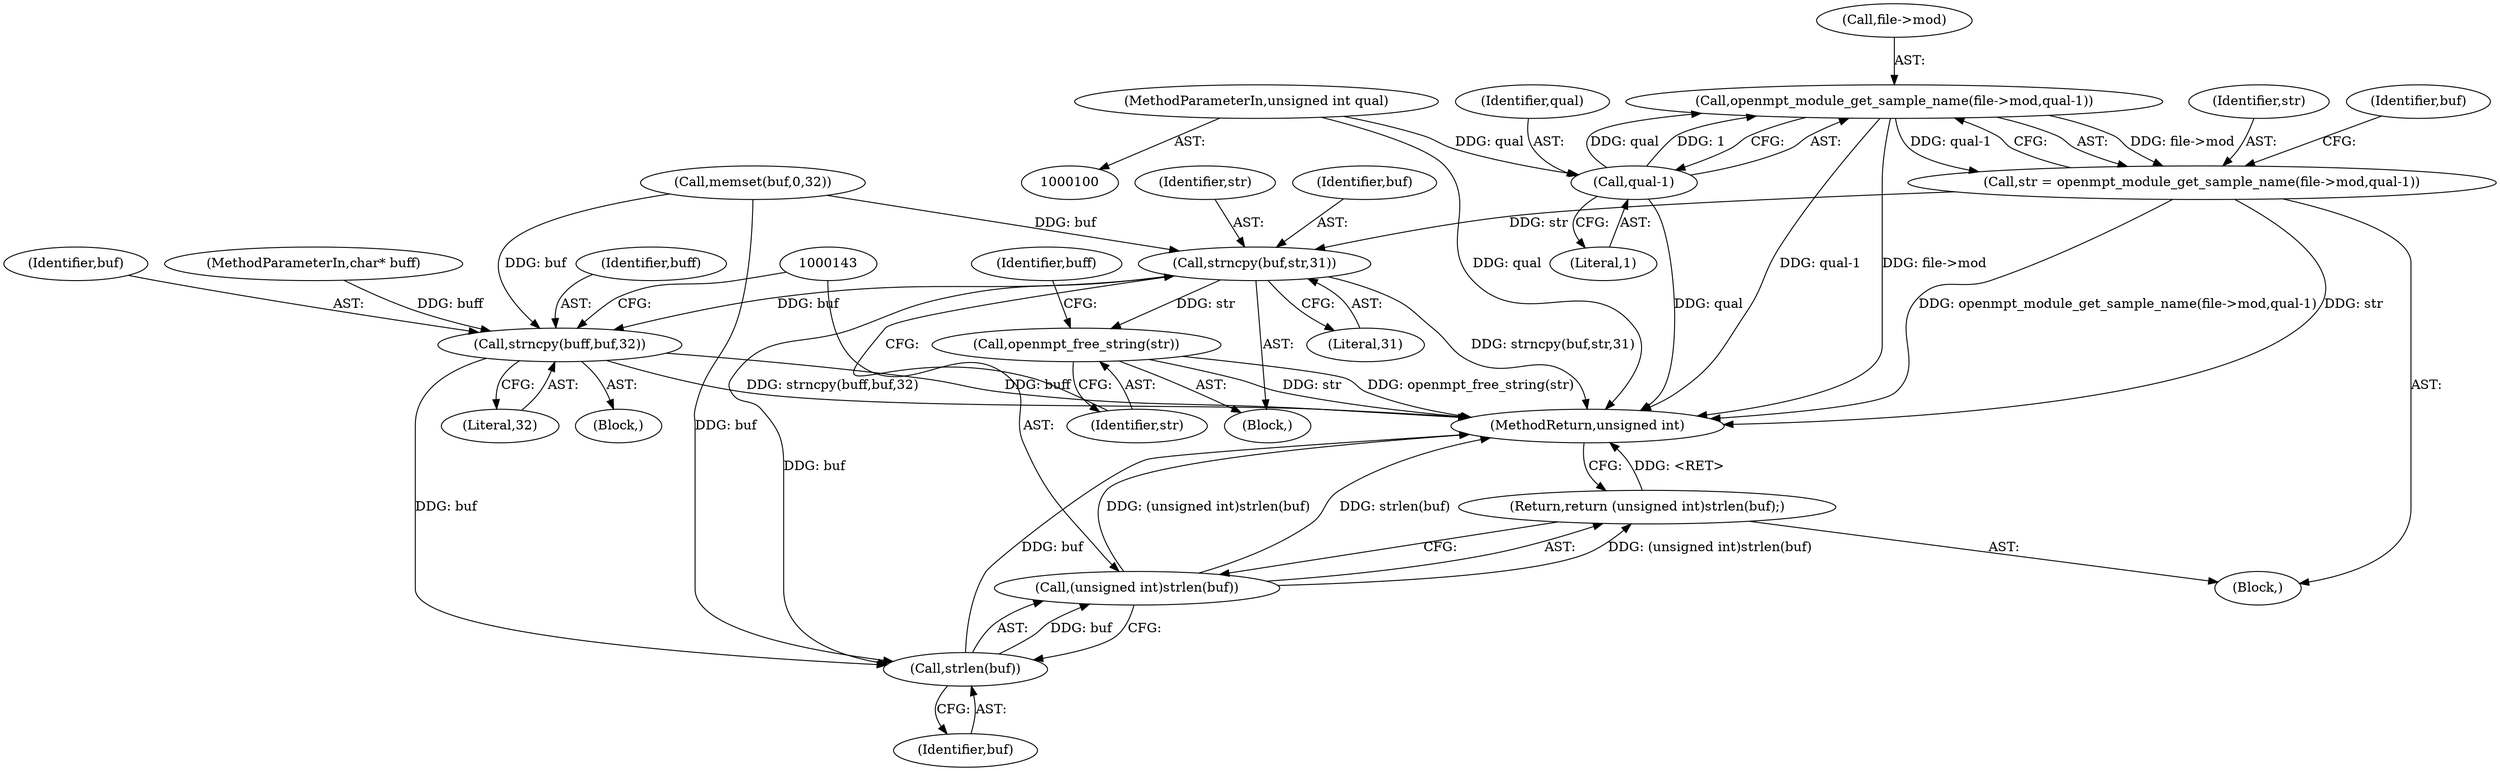 digraph "0_openmpt_927688ddab43c2b203569de79407a899e734fabe_0@API" {
"1000114" [label="(Call,openmpt_module_get_sample_name(file->mod,qual-1))"];
"1000118" [label="(Call,qual-1)"];
"1000102" [label="(MethodParameterIn,unsigned int qual)"];
"1000112" [label="(Call,str = openmpt_module_get_sample_name(file->mod,qual-1))"];
"1000128" [label="(Call,strncpy(buf,str,31))"];
"1000132" [label="(Call,openmpt_free_string(str))"];
"1000137" [label="(Call,strncpy(buff,buf,32))"];
"1000144" [label="(Call,strlen(buf))"];
"1000142" [label="(Call,(unsigned int)strlen(buf))"];
"1000141" [label="(Return,return (unsigned int)strlen(buf);)"];
"1000130" [label="(Identifier,str)"];
"1000113" [label="(Identifier,str)"];
"1000146" [label="(MethodReturn,unsigned int)"];
"1000131" [label="(Literal,31)"];
"1000145" [label="(Identifier,buf)"];
"1000140" [label="(Literal,32)"];
"1000142" [label="(Call,(unsigned int)strlen(buf))"];
"1000115" [label="(Call,file->mod)"];
"1000119" [label="(Identifier,qual)"];
"1000137" [label="(Call,strncpy(buff,buf,32))"];
"1000122" [label="(Identifier,buf)"];
"1000144" [label="(Call,strlen(buf))"];
"1000136" [label="(Block,)"];
"1000114" [label="(Call,openmpt_module_get_sample_name(file->mod,qual-1))"];
"1000127" [label="(Block,)"];
"1000138" [label="(Identifier,buff)"];
"1000132" [label="(Call,openmpt_free_string(str))"];
"1000135" [label="(Identifier,buff)"];
"1000128" [label="(Call,strncpy(buf,str,31))"];
"1000112" [label="(Call,str = openmpt_module_get_sample_name(file->mod,qual-1))"];
"1000139" [label="(Identifier,buf)"];
"1000103" [label="(MethodParameterIn,char* buff)"];
"1000120" [label="(Literal,1)"];
"1000141" [label="(Return,return (unsigned int)strlen(buf);)"];
"1000129" [label="(Identifier,buf)"];
"1000104" [label="(Block,)"];
"1000133" [label="(Identifier,str)"];
"1000118" [label="(Call,qual-1)"];
"1000121" [label="(Call,memset(buf,0,32))"];
"1000102" [label="(MethodParameterIn,unsigned int qual)"];
"1000114" -> "1000112"  [label="AST: "];
"1000114" -> "1000118"  [label="CFG: "];
"1000115" -> "1000114"  [label="AST: "];
"1000118" -> "1000114"  [label="AST: "];
"1000112" -> "1000114"  [label="CFG: "];
"1000114" -> "1000146"  [label="DDG: qual-1"];
"1000114" -> "1000146"  [label="DDG: file->mod"];
"1000114" -> "1000112"  [label="DDG: file->mod"];
"1000114" -> "1000112"  [label="DDG: qual-1"];
"1000118" -> "1000114"  [label="DDG: qual"];
"1000118" -> "1000114"  [label="DDG: 1"];
"1000118" -> "1000120"  [label="CFG: "];
"1000119" -> "1000118"  [label="AST: "];
"1000120" -> "1000118"  [label="AST: "];
"1000118" -> "1000146"  [label="DDG: qual"];
"1000102" -> "1000118"  [label="DDG: qual"];
"1000102" -> "1000100"  [label="AST: "];
"1000102" -> "1000146"  [label="DDG: qual"];
"1000112" -> "1000104"  [label="AST: "];
"1000113" -> "1000112"  [label="AST: "];
"1000122" -> "1000112"  [label="CFG: "];
"1000112" -> "1000146"  [label="DDG: openmpt_module_get_sample_name(file->mod,qual-1)"];
"1000112" -> "1000146"  [label="DDG: str"];
"1000112" -> "1000128"  [label="DDG: str"];
"1000128" -> "1000127"  [label="AST: "];
"1000128" -> "1000131"  [label="CFG: "];
"1000129" -> "1000128"  [label="AST: "];
"1000130" -> "1000128"  [label="AST: "];
"1000131" -> "1000128"  [label="AST: "];
"1000133" -> "1000128"  [label="CFG: "];
"1000128" -> "1000146"  [label="DDG: strncpy(buf,str,31)"];
"1000121" -> "1000128"  [label="DDG: buf"];
"1000128" -> "1000132"  [label="DDG: str"];
"1000128" -> "1000137"  [label="DDG: buf"];
"1000128" -> "1000144"  [label="DDG: buf"];
"1000132" -> "1000127"  [label="AST: "];
"1000132" -> "1000133"  [label="CFG: "];
"1000133" -> "1000132"  [label="AST: "];
"1000135" -> "1000132"  [label="CFG: "];
"1000132" -> "1000146"  [label="DDG: openmpt_free_string(str)"];
"1000132" -> "1000146"  [label="DDG: str"];
"1000137" -> "1000136"  [label="AST: "];
"1000137" -> "1000140"  [label="CFG: "];
"1000138" -> "1000137"  [label="AST: "];
"1000139" -> "1000137"  [label="AST: "];
"1000140" -> "1000137"  [label="AST: "];
"1000143" -> "1000137"  [label="CFG: "];
"1000137" -> "1000146"  [label="DDG: buff"];
"1000137" -> "1000146"  [label="DDG: strncpy(buff,buf,32)"];
"1000103" -> "1000137"  [label="DDG: buff"];
"1000121" -> "1000137"  [label="DDG: buf"];
"1000137" -> "1000144"  [label="DDG: buf"];
"1000144" -> "1000142"  [label="AST: "];
"1000144" -> "1000145"  [label="CFG: "];
"1000145" -> "1000144"  [label="AST: "];
"1000142" -> "1000144"  [label="CFG: "];
"1000144" -> "1000146"  [label="DDG: buf"];
"1000144" -> "1000142"  [label="DDG: buf"];
"1000121" -> "1000144"  [label="DDG: buf"];
"1000142" -> "1000141"  [label="AST: "];
"1000143" -> "1000142"  [label="AST: "];
"1000141" -> "1000142"  [label="CFG: "];
"1000142" -> "1000146"  [label="DDG: (unsigned int)strlen(buf)"];
"1000142" -> "1000146"  [label="DDG: strlen(buf)"];
"1000142" -> "1000141"  [label="DDG: (unsigned int)strlen(buf)"];
"1000141" -> "1000104"  [label="AST: "];
"1000146" -> "1000141"  [label="CFG: "];
"1000141" -> "1000146"  [label="DDG: <RET>"];
}
